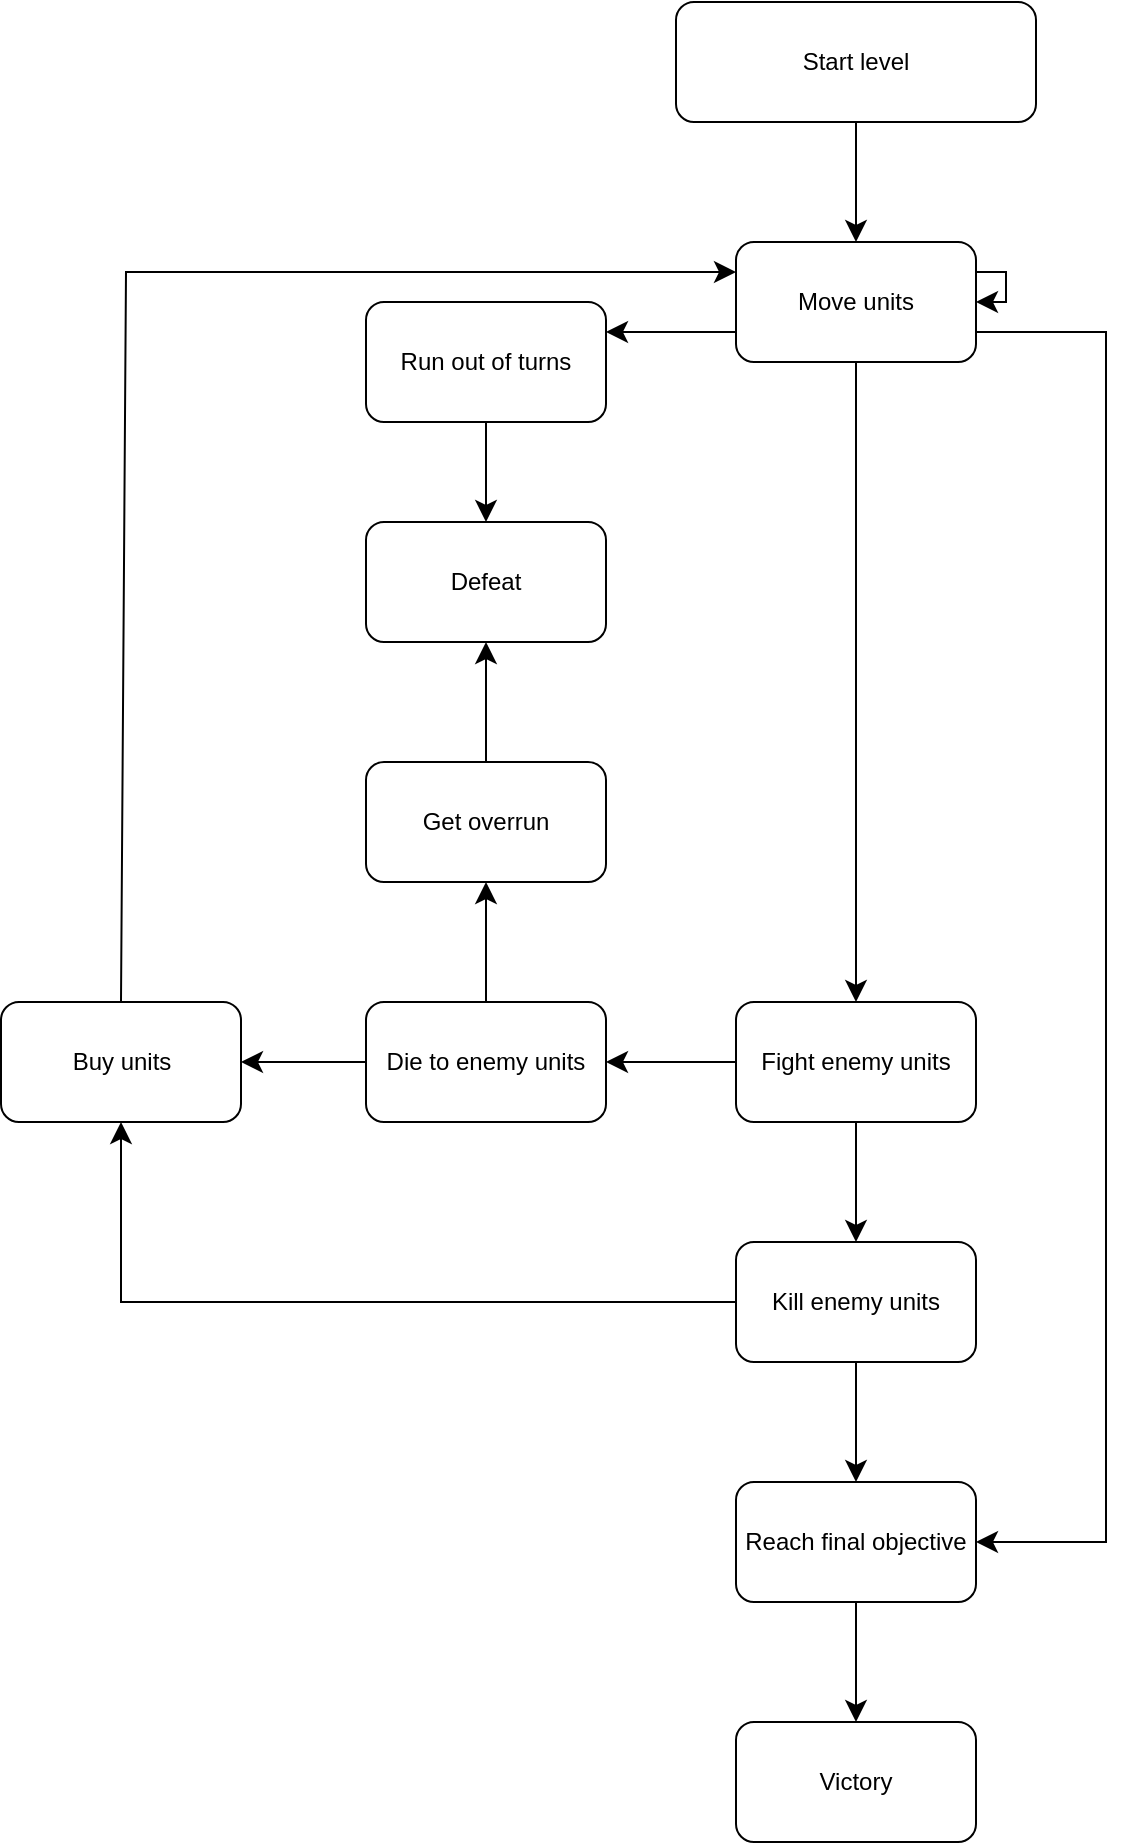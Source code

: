 <mxfile version="24.4.13" type="github">
  <diagram name="Page-1" id="59d38sb6x3rLdW95N4Ac">
    <mxGraphModel dx="1110" dy="695" grid="1" gridSize="10" guides="1" tooltips="1" connect="1" arrows="1" fold="1" page="1" pageScale="1" pageWidth="850" pageHeight="1100" math="0" shadow="0">
      <root>
        <mxCell id="0" />
        <mxCell id="1" parent="0" />
        <mxCell id="PCttoBjK1oMWU9wmJXal-2" style="edgeStyle=orthogonalEdgeStyle;rounded=0;orthogonalLoop=1;jettySize=auto;html=1;entryX=0.5;entryY=0;entryDx=0;entryDy=0;endSize=8;" edge="1" parent="1" source="PCttoBjK1oMWU9wmJXal-1" target="PCttoBjK1oMWU9wmJXal-3">
          <mxGeometry relative="1" as="geometry">
            <mxPoint x="435" y="200" as="targetPoint" />
          </mxGeometry>
        </mxCell>
        <mxCell id="PCttoBjK1oMWU9wmJXal-1" value="Start level" style="rounded=1;whiteSpace=wrap;html=1;" vertex="1" parent="1">
          <mxGeometry x="345" y="80" width="180" height="60" as="geometry" />
        </mxCell>
        <mxCell id="PCttoBjK1oMWU9wmJXal-8" style="edgeStyle=orthogonalEdgeStyle;rounded=0;orthogonalLoop=1;jettySize=auto;html=1;entryX=0.5;entryY=0;entryDx=0;entryDy=0;endSize=8;" edge="1" parent="1" source="PCttoBjK1oMWU9wmJXal-3" target="PCttoBjK1oMWU9wmJXal-9">
          <mxGeometry relative="1" as="geometry">
            <mxPoint x="435" y="310" as="targetPoint" />
          </mxGeometry>
        </mxCell>
        <mxCell id="PCttoBjK1oMWU9wmJXal-27" style="edgeStyle=orthogonalEdgeStyle;rounded=0;orthogonalLoop=1;jettySize=auto;html=1;exitX=0;exitY=0.75;exitDx=0;exitDy=0;entryX=1;entryY=0.25;entryDx=0;entryDy=0;endSize=8;" edge="1" parent="1" source="PCttoBjK1oMWU9wmJXal-3" target="PCttoBjK1oMWU9wmJXal-28">
          <mxGeometry relative="1" as="geometry">
            <mxPoint x="620" y="215" as="targetPoint" />
          </mxGeometry>
        </mxCell>
        <mxCell id="PCttoBjK1oMWU9wmJXal-3" value="Move units" style="rounded=1;whiteSpace=wrap;html=1;" vertex="1" parent="1">
          <mxGeometry x="375" y="200" width="120" height="60" as="geometry" />
        </mxCell>
        <mxCell id="PCttoBjK1oMWU9wmJXal-5" value="" style="endArrow=classic;html=1;rounded=0;exitX=1;exitY=0.25;exitDx=0;exitDy=0;entryX=1;entryY=0.5;entryDx=0;entryDy=0;edgeStyle=orthogonalEdgeStyle;endSize=8;" edge="1" parent="1" source="PCttoBjK1oMWU9wmJXal-3" target="PCttoBjK1oMWU9wmJXal-3">
          <mxGeometry width="50" height="50" relative="1" as="geometry">
            <mxPoint x="375" y="215" as="sourcePoint" />
            <mxPoint x="375" y="245" as="targetPoint" />
            <Array as="points">
              <mxPoint x="510" y="215" />
              <mxPoint x="510" y="230" />
            </Array>
          </mxGeometry>
        </mxCell>
        <mxCell id="PCttoBjK1oMWU9wmJXal-11" style="edgeStyle=orthogonalEdgeStyle;rounded=0;orthogonalLoop=1;jettySize=auto;html=1;entryX=0.5;entryY=1;entryDx=0;entryDy=0;exitX=0;exitY=0.5;exitDx=0;exitDy=0;endSize=8;" edge="1" parent="1" source="PCttoBjK1oMWU9wmJXal-21" target="PCttoBjK1oMWU9wmJXal-10">
          <mxGeometry relative="1" as="geometry" />
        </mxCell>
        <mxCell id="PCttoBjK1oMWU9wmJXal-13" style="edgeStyle=orthogonalEdgeStyle;rounded=0;orthogonalLoop=1;jettySize=auto;html=1;entryX=0.5;entryY=0;entryDx=0;entryDy=0;endSize=8;" edge="1" parent="1" source="PCttoBjK1oMWU9wmJXal-9" target="PCttoBjK1oMWU9wmJXal-21">
          <mxGeometry relative="1" as="geometry">
            <mxPoint x="310" y="610" as="targetPoint" />
          </mxGeometry>
        </mxCell>
        <mxCell id="PCttoBjK1oMWU9wmJXal-24" style="edgeStyle=orthogonalEdgeStyle;rounded=0;orthogonalLoop=1;jettySize=auto;html=1;entryX=1;entryY=0.5;entryDx=0;entryDy=0;endSize=8;" edge="1" parent="1" source="PCttoBjK1oMWU9wmJXal-9" target="PCttoBjK1oMWU9wmJXal-25">
          <mxGeometry relative="1" as="geometry">
            <mxPoint x="287.5" y="610" as="targetPoint" />
          </mxGeometry>
        </mxCell>
        <mxCell id="PCttoBjK1oMWU9wmJXal-9" value="Fight enemy units" style="rounded=1;whiteSpace=wrap;html=1;" vertex="1" parent="1">
          <mxGeometry x="375" y="580" width="120" height="60" as="geometry" />
        </mxCell>
        <mxCell id="PCttoBjK1oMWU9wmJXal-10" value="Buy units" style="rounded=1;whiteSpace=wrap;html=1;" vertex="1" parent="1">
          <mxGeometry x="7.5" y="580" width="120" height="60" as="geometry" />
        </mxCell>
        <mxCell id="PCttoBjK1oMWU9wmJXal-12" value="" style="endArrow=classic;html=1;rounded=0;exitX=0.5;exitY=0;exitDx=0;exitDy=0;entryX=0;entryY=0.25;entryDx=0;entryDy=0;endSize=8;" edge="1" parent="1" source="PCttoBjK1oMWU9wmJXal-10" target="PCttoBjK1oMWU9wmJXal-3">
          <mxGeometry width="50" height="50" relative="1" as="geometry">
            <mxPoint x="510" y="450" as="sourcePoint" />
            <mxPoint x="375" y="245" as="targetPoint" />
            <Array as="points">
              <mxPoint x="70" y="215" />
            </Array>
          </mxGeometry>
        </mxCell>
        <mxCell id="PCttoBjK1oMWU9wmJXal-17" style="edgeStyle=orthogonalEdgeStyle;rounded=0;orthogonalLoop=1;jettySize=auto;html=1;entryX=0.5;entryY=0;entryDx=0;entryDy=0;endSize=8;" edge="1" parent="1" source="PCttoBjK1oMWU9wmJXal-15" target="PCttoBjK1oMWU9wmJXal-18">
          <mxGeometry relative="1" as="geometry">
            <mxPoint x="250" y="820" as="targetPoint" />
          </mxGeometry>
        </mxCell>
        <mxCell id="PCttoBjK1oMWU9wmJXal-15" value="Reach final objective" style="rounded=1;whiteSpace=wrap;html=1;" vertex="1" parent="1">
          <mxGeometry x="375" y="820" width="120" height="60" as="geometry" />
        </mxCell>
        <mxCell id="PCttoBjK1oMWU9wmJXal-18" value="Victory" style="rounded=1;whiteSpace=wrap;html=1;" vertex="1" parent="1">
          <mxGeometry x="375" y="940" width="120" height="60" as="geometry" />
        </mxCell>
        <mxCell id="PCttoBjK1oMWU9wmJXal-22" style="edgeStyle=orthogonalEdgeStyle;rounded=0;orthogonalLoop=1;jettySize=auto;html=1;endSize=8;" edge="1" parent="1" source="PCttoBjK1oMWU9wmJXal-21">
          <mxGeometry relative="1" as="geometry">
            <mxPoint x="435" y="820" as="targetPoint" />
          </mxGeometry>
        </mxCell>
        <mxCell id="PCttoBjK1oMWU9wmJXal-21" value="Kill enemy units" style="rounded=1;whiteSpace=wrap;html=1;" vertex="1" parent="1">
          <mxGeometry x="375" y="700" width="120" height="60" as="geometry" />
        </mxCell>
        <mxCell id="PCttoBjK1oMWU9wmJXal-23" value="" style="endArrow=classic;html=1;rounded=0;entryX=1;entryY=0.5;entryDx=0;entryDy=0;exitX=1;exitY=0.75;exitDx=0;exitDy=0;endSize=8;" edge="1" parent="1" source="PCttoBjK1oMWU9wmJXal-3" target="PCttoBjK1oMWU9wmJXal-15">
          <mxGeometry width="50" height="50" relative="1" as="geometry">
            <mxPoint x="500" y="230" as="sourcePoint" />
            <mxPoint x="600" y="180" as="targetPoint" />
            <Array as="points">
              <mxPoint x="560" y="245" />
              <mxPoint x="560" y="410" />
              <mxPoint x="560" y="850" />
            </Array>
          </mxGeometry>
        </mxCell>
        <mxCell id="PCttoBjK1oMWU9wmJXal-26" style="edgeStyle=orthogonalEdgeStyle;rounded=0;orthogonalLoop=1;jettySize=auto;html=1;entryX=1;entryY=0.5;entryDx=0;entryDy=0;endSize=8;" edge="1" parent="1" source="PCttoBjK1oMWU9wmJXal-25" target="PCttoBjK1oMWU9wmJXal-10">
          <mxGeometry relative="1" as="geometry" />
        </mxCell>
        <mxCell id="PCttoBjK1oMWU9wmJXal-32" style="edgeStyle=orthogonalEdgeStyle;rounded=0;orthogonalLoop=1;jettySize=auto;html=1;entryX=0.5;entryY=1;entryDx=0;entryDy=0;endSize=8;" edge="1" parent="1" source="PCttoBjK1oMWU9wmJXal-25" target="PCttoBjK1oMWU9wmJXal-31">
          <mxGeometry relative="1" as="geometry" />
        </mxCell>
        <mxCell id="PCttoBjK1oMWU9wmJXal-25" value="Die to enemy units" style="rounded=1;whiteSpace=wrap;html=1;" vertex="1" parent="1">
          <mxGeometry x="190" y="580" width="120" height="60" as="geometry" />
        </mxCell>
        <mxCell id="PCttoBjK1oMWU9wmJXal-29" style="edgeStyle=orthogonalEdgeStyle;rounded=0;orthogonalLoop=1;jettySize=auto;html=1;endSize=8;" edge="1" parent="1" source="PCttoBjK1oMWU9wmJXal-28" target="PCttoBjK1oMWU9wmJXal-30">
          <mxGeometry relative="1" as="geometry">
            <mxPoint x="680" y="320" as="targetPoint" />
          </mxGeometry>
        </mxCell>
        <mxCell id="PCttoBjK1oMWU9wmJXal-28" value="Run out of turns" style="rounded=1;whiteSpace=wrap;html=1;" vertex="1" parent="1">
          <mxGeometry x="190" y="230" width="120" height="60" as="geometry" />
        </mxCell>
        <mxCell id="PCttoBjK1oMWU9wmJXal-30" value="Defeat" style="rounded=1;whiteSpace=wrap;html=1;" vertex="1" parent="1">
          <mxGeometry x="190" y="340" width="120" height="60" as="geometry" />
        </mxCell>
        <mxCell id="PCttoBjK1oMWU9wmJXal-33" style="edgeStyle=orthogonalEdgeStyle;rounded=0;orthogonalLoop=1;jettySize=auto;html=1;entryX=0.5;entryY=1;entryDx=0;entryDy=0;endSize=8;" edge="1" parent="1" source="PCttoBjK1oMWU9wmJXal-31" target="PCttoBjK1oMWU9wmJXal-30">
          <mxGeometry relative="1" as="geometry" />
        </mxCell>
        <mxCell id="PCttoBjK1oMWU9wmJXal-31" value="Get overrun" style="rounded=1;whiteSpace=wrap;html=1;" vertex="1" parent="1">
          <mxGeometry x="190" y="460" width="120" height="60" as="geometry" />
        </mxCell>
      </root>
    </mxGraphModel>
  </diagram>
</mxfile>
